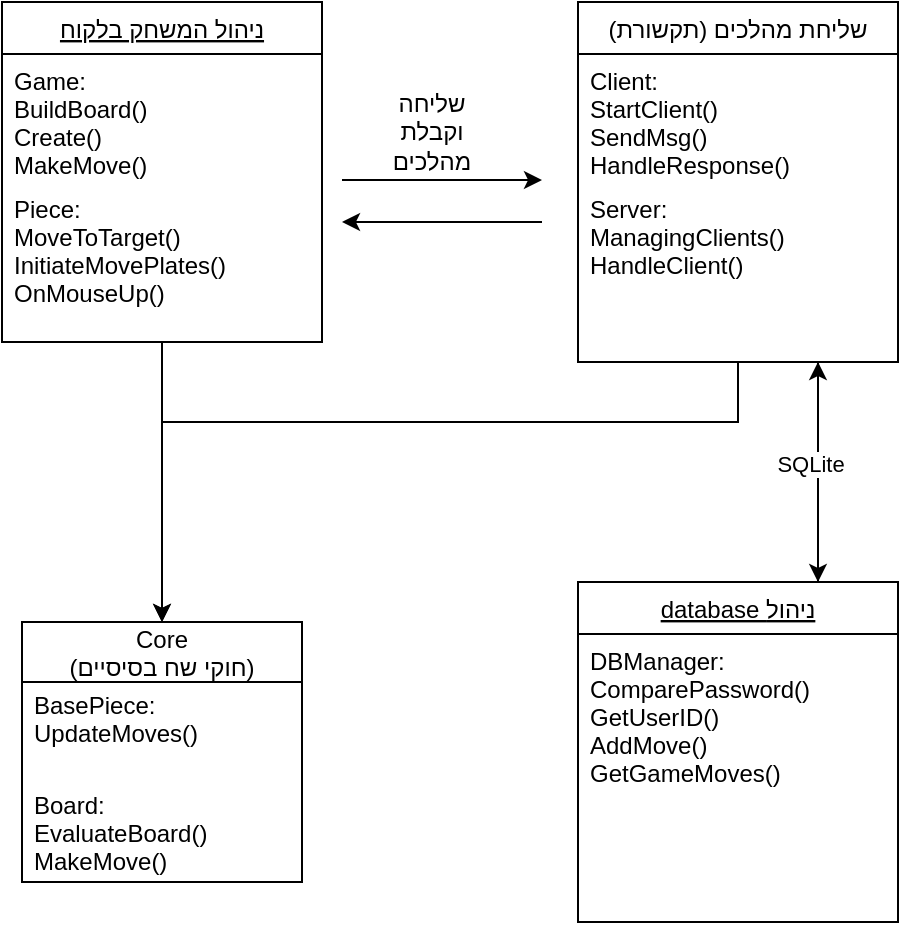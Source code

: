 <mxfile version="18.0.1" type="device"><diagram id="C5RBs43oDa-KdzZeNtuy" name="Page-1"><mxGraphModel dx="461" dy="494" grid="1" gridSize="10" guides="1" tooltips="1" connect="1" arrows="1" fold="1" page="1" pageScale="1" pageWidth="827" pageHeight="1169" math="0" shadow="0"><root><mxCell id="WIyWlLk6GJQsqaUBKTNV-0"/><mxCell id="WIyWlLk6GJQsqaUBKTNV-1" parent="WIyWlLk6GJQsqaUBKTNV-0"/><mxCell id="mE-snI7D_GcM7gmIua0O-18" style="edgeStyle=orthogonalEdgeStyle;rounded=0;orthogonalLoop=1;jettySize=auto;html=1;exitX=0.5;exitY=1;exitDx=0;exitDy=0;entryX=0.5;entryY=0;entryDx=0;entryDy=0;" parent="WIyWlLk6GJQsqaUBKTNV-1" source="zkfFHV4jXpPFQw0GAbJ--0" target="mE-snI7D_GcM7gmIua0O-13" edge="1"><mxGeometry relative="1" as="geometry"><Array as="points"><mxPoint x="90" y="280"/><mxPoint x="90" y="280"/></Array></mxGeometry></mxCell><mxCell id="zkfFHV4jXpPFQw0GAbJ--0" value="ניהול המשחק בלקוח" style="swimlane;fontStyle=4;align=center;verticalAlign=top;childLayout=stackLayout;horizontal=1;startSize=26;horizontalStack=0;resizeParent=1;resizeLast=0;collapsible=1;marginBottom=0;rounded=0;shadow=0;strokeWidth=1;" parent="WIyWlLk6GJQsqaUBKTNV-1" vertex="1"><mxGeometry x="10" y="20" width="160" height="170" as="geometry"><mxRectangle x="230" y="140" width="160" height="26" as="alternateBounds"/></mxGeometry></mxCell><mxCell id="zkfFHV4jXpPFQw0GAbJ--3" value="Game:&#10;BuildBoard()&#10;Create()&#10;MakeMove()" style="text;align=left;verticalAlign=top;spacingLeft=4;spacingRight=4;overflow=hidden;rotatable=0;points=[[0,0.5],[1,0.5]];portConstraint=eastwest;rounded=0;shadow=0;html=0;" parent="zkfFHV4jXpPFQw0GAbJ--0" vertex="1"><mxGeometry y="26" width="160" height="64" as="geometry"/></mxCell><mxCell id="mE-snI7D_GcM7gmIua0O-3" value="Piece:&#10;MoveToTarget()&#10;InitiateMovePlates()&#10;OnMouseUp()" style="text;align=left;verticalAlign=top;spacingLeft=4;spacingRight=4;overflow=hidden;rotatable=0;points=[[0,0.5],[1,0.5]];portConstraint=eastwest;rounded=0;shadow=0;html=0;" parent="zkfFHV4jXpPFQw0GAbJ--0" vertex="1"><mxGeometry y="90" width="160" height="64" as="geometry"/></mxCell><mxCell id="mE-snI7D_GcM7gmIua0O-19" style="edgeStyle=orthogonalEdgeStyle;rounded=0;orthogonalLoop=1;jettySize=auto;html=1;entryX=0.5;entryY=0;entryDx=0;entryDy=0;" parent="WIyWlLk6GJQsqaUBKTNV-1" source="zkfFHV4jXpPFQw0GAbJ--17" target="mE-snI7D_GcM7gmIua0O-13" edge="1"><mxGeometry relative="1" as="geometry"><Array as="points"><mxPoint x="378" y="230"/><mxPoint x="90" y="230"/></Array></mxGeometry></mxCell><mxCell id="5U9eojSNpexmzI7hSMwA-7" style="edgeStyle=orthogonalEdgeStyle;rounded=0;orthogonalLoop=1;jettySize=auto;html=1;exitX=0.75;exitY=1;exitDx=0;exitDy=0;entryX=0.75;entryY=0;entryDx=0;entryDy=0;" edge="1" parent="WIyWlLk6GJQsqaUBKTNV-1" source="zkfFHV4jXpPFQw0GAbJ--17" target="5U9eojSNpexmzI7hSMwA-0"><mxGeometry relative="1" as="geometry"/></mxCell><mxCell id="zkfFHV4jXpPFQw0GAbJ--17" value="שליחת מהלכים (תקשורת)" style="swimlane;fontStyle=0;align=center;verticalAlign=top;childLayout=stackLayout;horizontal=1;startSize=26;horizontalStack=0;resizeParent=1;resizeLast=0;collapsible=1;marginBottom=0;rounded=0;shadow=0;strokeWidth=1;" parent="WIyWlLk6GJQsqaUBKTNV-1" vertex="1"><mxGeometry x="298" y="20" width="160" height="180" as="geometry"><mxRectangle x="508" y="120" width="160" height="26" as="alternateBounds"/></mxGeometry></mxCell><mxCell id="mE-snI7D_GcM7gmIua0O-1" value="Client:&#10;StartClient()&#10;SendMsg()&#10;HandleResponse()&#10;" style="text;align=left;verticalAlign=top;spacingLeft=4;spacingRight=4;overflow=hidden;rotatable=0;points=[[0,0.5],[1,0.5]];portConstraint=eastwest;rounded=0;shadow=0;html=0;" parent="zkfFHV4jXpPFQw0GAbJ--17" vertex="1"><mxGeometry y="26" width="160" height="64" as="geometry"/></mxCell><mxCell id="zkfFHV4jXpPFQw0GAbJ--19" value="Server:&#10;ManagingClients()&#10;HandleClient()" style="text;align=left;verticalAlign=top;spacingLeft=4;spacingRight=4;overflow=hidden;rotatable=0;points=[[0,0.5],[1,0.5]];portConstraint=eastwest;rounded=0;shadow=0;html=0;" parent="zkfFHV4jXpPFQw0GAbJ--17" vertex="1"><mxGeometry y="90" width="160" height="90" as="geometry"/></mxCell><mxCell id="mE-snI7D_GcM7gmIua0O-6" value="" style="endArrow=classic;html=1;rounded=0;" parent="WIyWlLk6GJQsqaUBKTNV-1" edge="1"><mxGeometry width="50" height="50" relative="1" as="geometry"><mxPoint x="180" y="109" as="sourcePoint"/><mxPoint x="280" y="109" as="targetPoint"/></mxGeometry></mxCell><mxCell id="mE-snI7D_GcM7gmIua0O-7" value="" style="endArrow=classic;html=1;rounded=0;" parent="WIyWlLk6GJQsqaUBKTNV-1" edge="1"><mxGeometry width="50" height="50" relative="1" as="geometry"><mxPoint x="280" y="130" as="sourcePoint"/><mxPoint x="180" y="130" as="targetPoint"/></mxGeometry></mxCell><mxCell id="mE-snI7D_GcM7gmIua0O-8" value="שליחה וקבלת מהלכים" style="text;html=1;strokeColor=none;fillColor=none;align=center;verticalAlign=middle;whiteSpace=wrap;rounded=0;" parent="WIyWlLk6GJQsqaUBKTNV-1" vertex="1"><mxGeometry x="190" y="70" width="70" height="30" as="geometry"/></mxCell><mxCell id="mE-snI7D_GcM7gmIua0O-13" value="Core&#10;(חוקי שח בסיסיים)" style="swimlane;fontStyle=0;childLayout=stackLayout;horizontal=1;startSize=30;horizontalStack=0;resizeParent=1;resizeParentMax=0;resizeLast=0;collapsible=1;marginBottom=0;" parent="WIyWlLk6GJQsqaUBKTNV-1" vertex="1"><mxGeometry x="20" y="330" width="140" height="130" as="geometry"/></mxCell><mxCell id="mE-snI7D_GcM7gmIua0O-14" value="BasePiece:&#10;UpdateMoves()&#10;" style="text;strokeColor=none;fillColor=none;align=left;verticalAlign=middle;spacingLeft=4;spacingRight=4;overflow=hidden;points=[[0,0.5],[1,0.5]];portConstraint=eastwest;rotatable=0;" parent="mE-snI7D_GcM7gmIua0O-13" vertex="1"><mxGeometry y="30" width="140" height="50" as="geometry"/></mxCell><mxCell id="mE-snI7D_GcM7gmIua0O-15" value="Board:&#10;EvaluateBoard()&#10;MakeMove()" style="text;strokeColor=none;fillColor=none;align=left;verticalAlign=middle;spacingLeft=4;spacingRight=4;overflow=hidden;points=[[0,0.5],[1,0.5]];portConstraint=eastwest;rotatable=0;" parent="mE-snI7D_GcM7gmIua0O-13" vertex="1"><mxGeometry y="80" width="140" height="50" as="geometry"/></mxCell><mxCell id="5U9eojSNpexmzI7hSMwA-0" value="database ניהול" style="swimlane;fontStyle=4;align=center;verticalAlign=top;childLayout=stackLayout;horizontal=1;startSize=26;horizontalStack=0;resizeParent=1;resizeLast=0;collapsible=1;marginBottom=0;rounded=0;shadow=0;strokeWidth=1;" vertex="1" parent="WIyWlLk6GJQsqaUBKTNV-1"><mxGeometry x="298" y="310" width="160" height="170" as="geometry"><mxRectangle x="230" y="140" width="160" height="26" as="alternateBounds"/></mxGeometry></mxCell><mxCell id="5U9eojSNpexmzI7hSMwA-1" value="DBManager:&#10;ComparePassword()&#10;GetUserID()&#10;AddMove()&#10;GetGameMoves()" style="text;align=left;verticalAlign=top;spacingLeft=4;spacingRight=4;overflow=hidden;rotatable=0;points=[[0,0.5],[1,0.5]];portConstraint=eastwest;rounded=0;shadow=0;html=0;" vertex="1" parent="5U9eojSNpexmzI7hSMwA-0"><mxGeometry y="26" width="160" height="84" as="geometry"/></mxCell><mxCell id="5U9eojSNpexmzI7hSMwA-8" value="" style="endArrow=classic;html=1;rounded=0;exitX=0.75;exitY=0;exitDx=0;exitDy=0;entryX=0.75;entryY=1;entryDx=0;entryDy=0;" edge="1" parent="WIyWlLk6GJQsqaUBKTNV-1" source="5U9eojSNpexmzI7hSMwA-0" target="zkfFHV4jXpPFQw0GAbJ--17"><mxGeometry width="50" height="50" relative="1" as="geometry"><mxPoint x="300" y="270" as="sourcePoint"/><mxPoint x="350" y="220" as="targetPoint"/></mxGeometry></mxCell><mxCell id="5U9eojSNpexmzI7hSMwA-9" value="SQLite" style="edgeLabel;html=1;align=center;verticalAlign=middle;resizable=0;points=[];" vertex="1" connectable="0" parent="5U9eojSNpexmzI7hSMwA-8"><mxGeometry x="0.176" relative="1" as="geometry"><mxPoint x="-4" y="5" as="offset"/></mxGeometry></mxCell></root></mxGraphModel></diagram></mxfile>